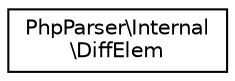 digraph "Graphical Class Hierarchy"
{
  edge [fontname="Helvetica",fontsize="10",labelfontname="Helvetica",labelfontsize="10"];
  node [fontname="Helvetica",fontsize="10",shape=record];
  rankdir="LR";
  Node0 [label="PhpParser\\Internal\l\\DiffElem",height=0.2,width=0.4,color="black", fillcolor="white", style="filled",URL="$classPhpParser_1_1Internal_1_1DiffElem.html"];
}
